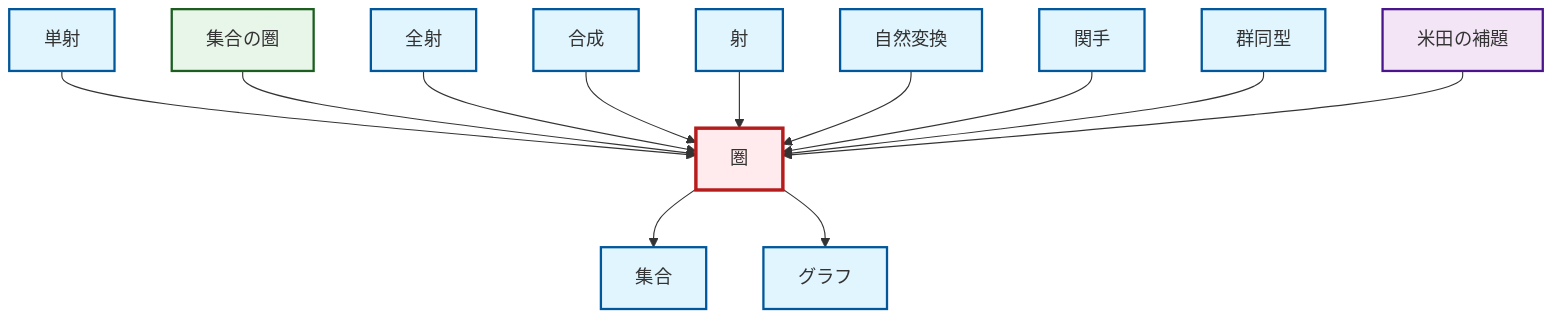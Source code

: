 graph TD
    classDef definition fill:#e1f5fe,stroke:#01579b,stroke-width:2px
    classDef theorem fill:#f3e5f5,stroke:#4a148c,stroke-width:2px
    classDef axiom fill:#fff3e0,stroke:#e65100,stroke-width:2px
    classDef example fill:#e8f5e9,stroke:#1b5e20,stroke-width:2px
    classDef current fill:#ffebee,stroke:#b71c1c,stroke-width:3px
    def-graph["グラフ"]:::definition
    thm-yoneda["米田の補題"]:::theorem
    def-natural-transformation["自然変換"]:::definition
    def-epimorphism["全射"]:::definition
    def-monomorphism["単射"]:::definition
    def-morphism["射"]:::definition
    def-isomorphism["群同型"]:::definition
    ex-set-category["集合の圏"]:::example
    def-functor["関手"]:::definition
    def-category["圏"]:::definition
    def-set["集合"]:::definition
    def-composition["合成"]:::definition
    def-monomorphism --> def-category
    ex-set-category --> def-category
    def-category --> def-set
    def-epimorphism --> def-category
    def-composition --> def-category
    def-category --> def-graph
    def-morphism --> def-category
    def-natural-transformation --> def-category
    def-functor --> def-category
    def-isomorphism --> def-category
    thm-yoneda --> def-category
    class def-category current